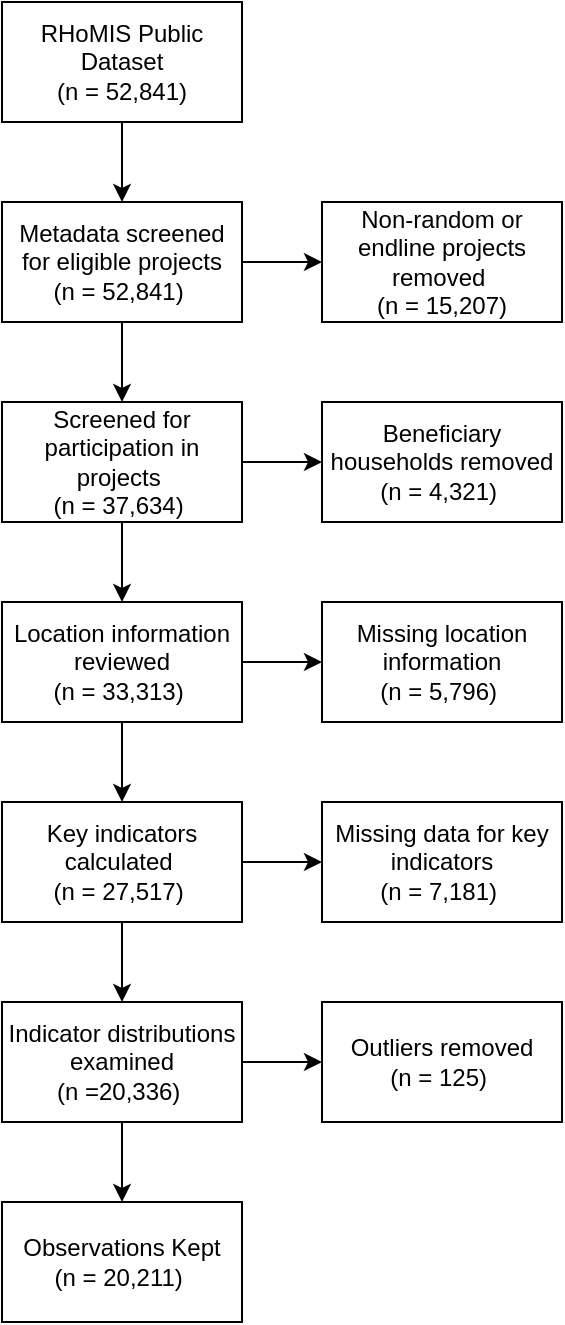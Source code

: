 <mxfile version="21.6.6" type="device">
  <diagram id="aEX5CUE7W6wMbNCxImyk" name="Page-1">
    <mxGraphModel dx="933" dy="667" grid="1" gridSize="10" guides="1" tooltips="1" connect="1" arrows="1" fold="1" page="1" pageScale="1" pageWidth="2339" pageHeight="3300" math="0" shadow="0">
      <root>
        <mxCell id="0" />
        <mxCell id="1" parent="0" />
        <mxCell id="GGksLLLSLdbyah-IhZg1-1" style="edgeStyle=orthogonalEdgeStyle;rounded=0;orthogonalLoop=1;jettySize=auto;html=1;exitX=0.5;exitY=1;exitDx=0;exitDy=0;entryX=0.5;entryY=0;entryDx=0;entryDy=0;" edge="1" parent="1" source="GGksLLLSLdbyah-IhZg1-2" target="GGksLLLSLdbyah-IhZg1-4">
          <mxGeometry relative="1" as="geometry" />
        </mxCell>
        <mxCell id="GGksLLLSLdbyah-IhZg1-2" value="RHoMIS Public Dataset&lt;br&gt;(n = 52,841)" style="rounded=0;whiteSpace=wrap;html=1;" vertex="1" parent="1">
          <mxGeometry x="280" y="40" width="120" height="60" as="geometry" />
        </mxCell>
        <mxCell id="GGksLLLSLdbyah-IhZg1-3" style="edgeStyle=orthogonalEdgeStyle;rounded=0;orthogonalLoop=1;jettySize=auto;html=1;exitX=1;exitY=0.5;exitDx=0;exitDy=0;entryX=0;entryY=0.5;entryDx=0;entryDy=0;" edge="1" parent="1" source="GGksLLLSLdbyah-IhZg1-4" target="GGksLLLSLdbyah-IhZg1-5">
          <mxGeometry relative="1" as="geometry" />
        </mxCell>
        <mxCell id="GGksLLLSLdbyah-IhZg1-15" style="edgeStyle=orthogonalEdgeStyle;rounded=0;orthogonalLoop=1;jettySize=auto;html=1;exitX=0.5;exitY=1;exitDx=0;exitDy=0;entryX=0.5;entryY=0;entryDx=0;entryDy=0;" edge="1" parent="1" source="GGksLLLSLdbyah-IhZg1-4" target="GGksLLLSLdbyah-IhZg1-6">
          <mxGeometry relative="1" as="geometry" />
        </mxCell>
        <mxCell id="GGksLLLSLdbyah-IhZg1-4" value="Metadata screened for eligible projects&lt;br&gt;(n = 52,841)&amp;nbsp;" style="rounded=0;whiteSpace=wrap;html=1;" vertex="1" parent="1">
          <mxGeometry x="280" y="140" width="120" height="60" as="geometry" />
        </mxCell>
        <mxCell id="GGksLLLSLdbyah-IhZg1-5" value="Non-random or endline projects removed&amp;nbsp;&lt;br&gt;(n = 15,207)" style="rounded=0;whiteSpace=wrap;html=1;" vertex="1" parent="1">
          <mxGeometry x="440" y="140" width="120" height="60" as="geometry" />
        </mxCell>
        <mxCell id="GGksLLLSLdbyah-IhZg1-16" style="edgeStyle=orthogonalEdgeStyle;rounded=0;orthogonalLoop=1;jettySize=auto;html=1;exitX=0.5;exitY=1;exitDx=0;exitDy=0;entryX=0.5;entryY=0;entryDx=0;entryDy=0;" edge="1" parent="1" source="GGksLLLSLdbyah-IhZg1-6" target="GGksLLLSLdbyah-IhZg1-7">
          <mxGeometry relative="1" as="geometry" />
        </mxCell>
        <mxCell id="GGksLLLSLdbyah-IhZg1-19" style="edgeStyle=orthogonalEdgeStyle;rounded=0;orthogonalLoop=1;jettySize=auto;html=1;exitX=1;exitY=0.5;exitDx=0;exitDy=0;entryX=0;entryY=0.5;entryDx=0;entryDy=0;" edge="1" parent="1" source="GGksLLLSLdbyah-IhZg1-6" target="GGksLLLSLdbyah-IhZg1-11">
          <mxGeometry relative="1" as="geometry" />
        </mxCell>
        <mxCell id="GGksLLLSLdbyah-IhZg1-6" value="Screened for participation in projects&amp;nbsp;&lt;br&gt;(n = 37,634)&amp;nbsp;" style="rounded=0;whiteSpace=wrap;html=1;" vertex="1" parent="1">
          <mxGeometry x="280" y="240" width="120" height="60" as="geometry" />
        </mxCell>
        <mxCell id="GGksLLLSLdbyah-IhZg1-17" style="edgeStyle=orthogonalEdgeStyle;rounded=0;orthogonalLoop=1;jettySize=auto;html=1;exitX=0.5;exitY=1;exitDx=0;exitDy=0;entryX=0.5;entryY=0;entryDx=0;entryDy=0;" edge="1" parent="1" source="GGksLLLSLdbyah-IhZg1-7" target="GGksLLLSLdbyah-IhZg1-8">
          <mxGeometry relative="1" as="geometry" />
        </mxCell>
        <mxCell id="GGksLLLSLdbyah-IhZg1-20" style="edgeStyle=orthogonalEdgeStyle;rounded=0;orthogonalLoop=1;jettySize=auto;html=1;exitX=1;exitY=0.5;exitDx=0;exitDy=0;entryX=0;entryY=0.5;entryDx=0;entryDy=0;" edge="1" parent="1" source="GGksLLLSLdbyah-IhZg1-7" target="GGksLLLSLdbyah-IhZg1-12">
          <mxGeometry relative="1" as="geometry" />
        </mxCell>
        <mxCell id="GGksLLLSLdbyah-IhZg1-7" value="Location information reviewed&lt;br&gt;(n = 33,313)&amp;nbsp;" style="rounded=0;whiteSpace=wrap;html=1;" vertex="1" parent="1">
          <mxGeometry x="280" y="340" width="120" height="60" as="geometry" />
        </mxCell>
        <mxCell id="GGksLLLSLdbyah-IhZg1-18" style="edgeStyle=orthogonalEdgeStyle;rounded=0;orthogonalLoop=1;jettySize=auto;html=1;exitX=0.5;exitY=1;exitDx=0;exitDy=0;entryX=0.5;entryY=0;entryDx=0;entryDy=0;" edge="1" parent="1" source="GGksLLLSLdbyah-IhZg1-8" target="GGksLLLSLdbyah-IhZg1-9">
          <mxGeometry relative="1" as="geometry" />
        </mxCell>
        <mxCell id="GGksLLLSLdbyah-IhZg1-21" style="edgeStyle=orthogonalEdgeStyle;rounded=0;orthogonalLoop=1;jettySize=auto;html=1;exitX=1;exitY=0.5;exitDx=0;exitDy=0;entryX=0;entryY=0.5;entryDx=0;entryDy=0;" edge="1" parent="1" source="GGksLLLSLdbyah-IhZg1-8" target="GGksLLLSLdbyah-IhZg1-13">
          <mxGeometry relative="1" as="geometry" />
        </mxCell>
        <mxCell id="GGksLLLSLdbyah-IhZg1-8" value="Key indicators calculated&amp;nbsp;&lt;br&gt;(n = 27,517)&amp;nbsp;" style="rounded=0;whiteSpace=wrap;html=1;" vertex="1" parent="1">
          <mxGeometry x="280" y="440" width="120" height="60" as="geometry" />
        </mxCell>
        <mxCell id="GGksLLLSLdbyah-IhZg1-22" style="edgeStyle=orthogonalEdgeStyle;rounded=0;orthogonalLoop=1;jettySize=auto;html=1;exitX=1;exitY=0.5;exitDx=0;exitDy=0;entryX=0;entryY=0.5;entryDx=0;entryDy=0;" edge="1" parent="1" source="GGksLLLSLdbyah-IhZg1-9" target="GGksLLLSLdbyah-IhZg1-14">
          <mxGeometry relative="1" as="geometry" />
        </mxCell>
        <mxCell id="GGksLLLSLdbyah-IhZg1-24" style="edgeStyle=orthogonalEdgeStyle;rounded=0;orthogonalLoop=1;jettySize=auto;html=1;exitX=0.5;exitY=1;exitDx=0;exitDy=0;entryX=0.5;entryY=0;entryDx=0;entryDy=0;" edge="1" parent="1" source="GGksLLLSLdbyah-IhZg1-9" target="GGksLLLSLdbyah-IhZg1-23">
          <mxGeometry relative="1" as="geometry" />
        </mxCell>
        <mxCell id="GGksLLLSLdbyah-IhZg1-9" value="Indicator distributions examined&lt;br&gt;(n =20,336)&amp;nbsp;" style="rounded=0;whiteSpace=wrap;html=1;" vertex="1" parent="1">
          <mxGeometry x="280" y="540" width="120" height="60" as="geometry" />
        </mxCell>
        <mxCell id="GGksLLLSLdbyah-IhZg1-11" value="Beneficiary households removed&lt;br&gt;(n = 4,321)&amp;nbsp;" style="rounded=0;whiteSpace=wrap;html=1;" vertex="1" parent="1">
          <mxGeometry x="440" y="240" width="120" height="60" as="geometry" />
        </mxCell>
        <mxCell id="GGksLLLSLdbyah-IhZg1-12" value="Missing location information&lt;br&gt;(n = 5,796)&amp;nbsp;" style="rounded=0;whiteSpace=wrap;html=1;" vertex="1" parent="1">
          <mxGeometry x="440" y="340" width="120" height="60" as="geometry" />
        </mxCell>
        <mxCell id="GGksLLLSLdbyah-IhZg1-13" value="Missing data for key indicators&lt;br&gt;(n = 7,181)&amp;nbsp;" style="rounded=0;whiteSpace=wrap;html=1;" vertex="1" parent="1">
          <mxGeometry x="440" y="440" width="120" height="60" as="geometry" />
        </mxCell>
        <mxCell id="GGksLLLSLdbyah-IhZg1-14" value="Outliers removed&lt;br&gt;(n = 125)&amp;nbsp;" style="rounded=0;whiteSpace=wrap;html=1;" vertex="1" parent="1">
          <mxGeometry x="440" y="540" width="120" height="60" as="geometry" />
        </mxCell>
        <mxCell id="GGksLLLSLdbyah-IhZg1-23" value="Observations Kept&lt;br&gt;(n = 20,211)&amp;nbsp;" style="rounded=0;whiteSpace=wrap;html=1;" vertex="1" parent="1">
          <mxGeometry x="280" y="640" width="120" height="60" as="geometry" />
        </mxCell>
      </root>
    </mxGraphModel>
  </diagram>
</mxfile>
